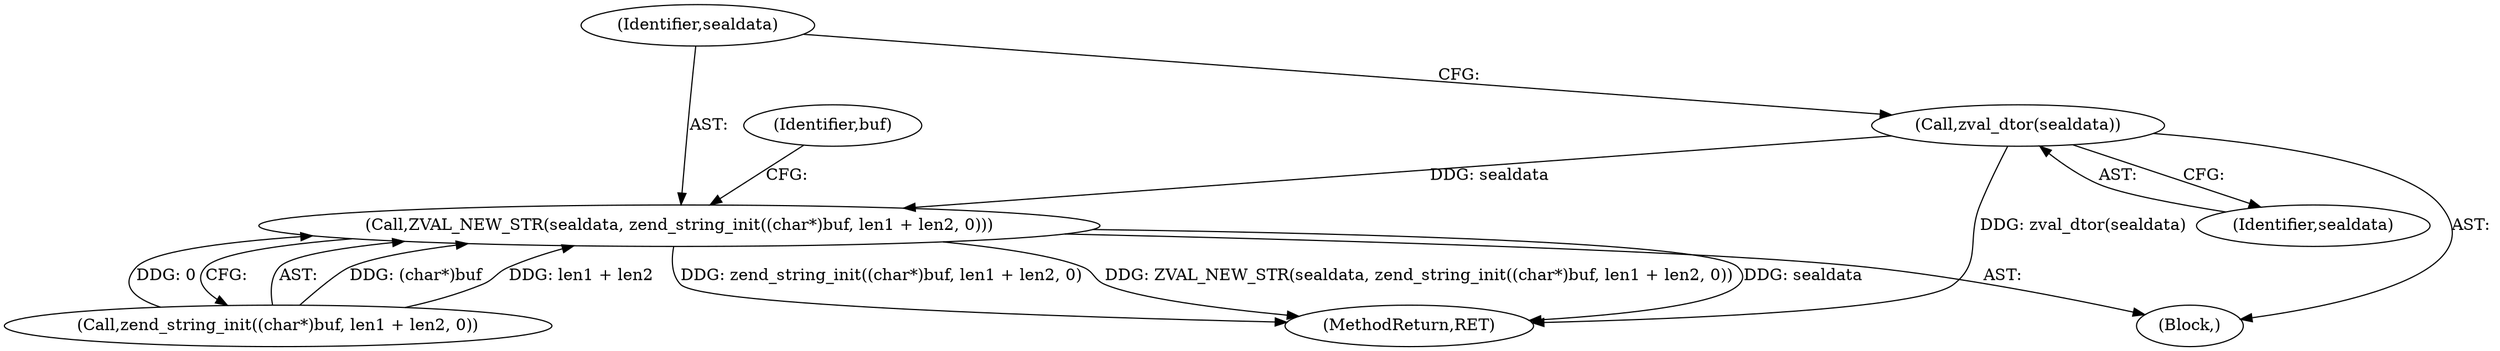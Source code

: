 digraph "0_php_91826a311dd37f4c4e5d605fa7af331e80ddd4c3@pointer" {
"1000408" [label="(Call,zval_dtor(sealdata))"];
"1000410" [label="(Call,ZVAL_NEW_STR(sealdata, zend_string_init((char*)buf, len1 + len2, 0)))"];
"1000537" [label="(MethodReturn,RET)"];
"1000421" [label="(Identifier,buf)"];
"1000410" [label="(Call,ZVAL_NEW_STR(sealdata, zend_string_init((char*)buf, len1 + len2, 0)))"];
"1000407" [label="(Block,)"];
"1000411" [label="(Identifier,sealdata)"];
"1000412" [label="(Call,zend_string_init((char*)buf, len1 + len2, 0))"];
"1000408" [label="(Call,zval_dtor(sealdata))"];
"1000409" [label="(Identifier,sealdata)"];
"1000408" -> "1000407"  [label="AST: "];
"1000408" -> "1000409"  [label="CFG: "];
"1000409" -> "1000408"  [label="AST: "];
"1000411" -> "1000408"  [label="CFG: "];
"1000408" -> "1000537"  [label="DDG: zval_dtor(sealdata)"];
"1000408" -> "1000410"  [label="DDG: sealdata"];
"1000410" -> "1000407"  [label="AST: "];
"1000410" -> "1000412"  [label="CFG: "];
"1000411" -> "1000410"  [label="AST: "];
"1000412" -> "1000410"  [label="AST: "];
"1000421" -> "1000410"  [label="CFG: "];
"1000410" -> "1000537"  [label="DDG: sealdata"];
"1000410" -> "1000537"  [label="DDG: zend_string_init((char*)buf, len1 + len2, 0)"];
"1000410" -> "1000537"  [label="DDG: ZVAL_NEW_STR(sealdata, zend_string_init((char*)buf, len1 + len2, 0))"];
"1000412" -> "1000410"  [label="DDG: (char*)buf"];
"1000412" -> "1000410"  [label="DDG: len1 + len2"];
"1000412" -> "1000410"  [label="DDG: 0"];
}
